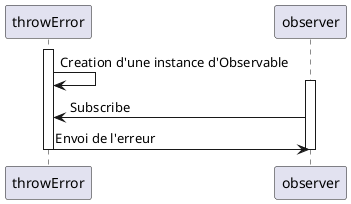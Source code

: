 @startuml
activate throwError
throwError -> throwError : Creation d'une instance d'Observable
activate observer
observer -> throwError : Subscribe
throwError -> observer : Envoi de l'erreur
deactivate throwError
deactivate observer
@enduml
